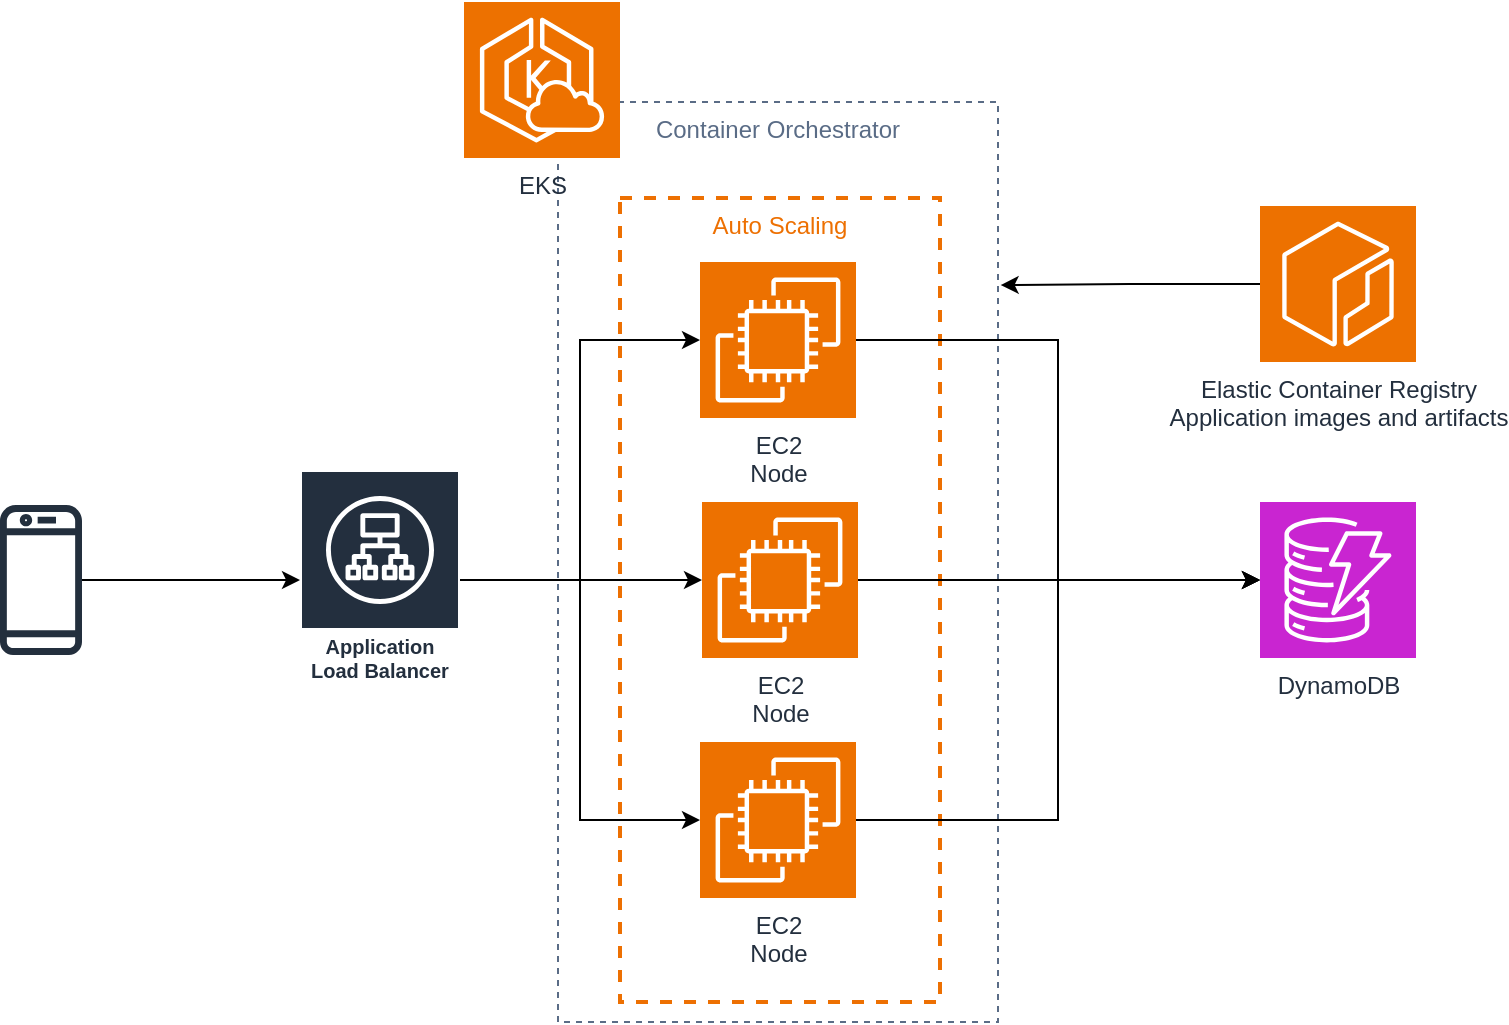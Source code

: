 <mxfile version="26.1.1">
  <diagram name="Page-1" id="JjQNCNXfl5J74NS72Vv5">
    <mxGraphModel dx="1851" dy="799" grid="1" gridSize="10" guides="1" tooltips="1" connect="1" arrows="1" fold="1" page="0" pageScale="1" pageWidth="827" pageHeight="1169" math="0" shadow="0">
      <root>
        <mxCell id="0" />
        <mxCell id="1" parent="0" />
        <mxCell id="SkrRORBg7asQmursPFzo-1" value="Elastic Container Registry&lt;div&gt;Application images and artifacts&lt;/div&gt;" style="sketch=0;points=[[0,0,0],[0.25,0,0],[0.5,0,0],[0.75,0,0],[1,0,0],[0,1,0],[0.25,1,0],[0.5,1,0],[0.75,1,0],[1,1,0],[0,0.25,0],[0,0.5,0],[0,0.75,0],[1,0.25,0],[1,0.5,0],[1,0.75,0]];outlineConnect=0;fontColor=#232F3E;fillColor=#ED7100;strokeColor=#ffffff;dashed=0;verticalLabelPosition=bottom;verticalAlign=top;align=center;html=1;fontSize=12;fontStyle=0;aspect=fixed;shape=mxgraph.aws4.resourceIcon;resIcon=mxgraph.aws4.ecr;" vertex="1" parent="1">
          <mxGeometry x="80" y="132" width="78" height="78" as="geometry" />
        </mxCell>
        <mxCell id="SkrRORBg7asQmursPFzo-2" value="&lt;font style=&quot;color: light-dark(rgb(237, 112, 2), rgb(237, 237, 237));&quot;&gt;Auto Scaling&lt;/font&gt;" style="fillColor=none;strokeColor=light-dark(#ed7002, #8494aa);dashed=1;verticalAlign=top;fontStyle=0;fontColor=#5A6C86;whiteSpace=wrap;html=1;strokeWidth=2;" vertex="1" parent="1">
          <mxGeometry x="-240" y="128" width="160" height="402" as="geometry" />
        </mxCell>
        <mxCell id="SkrRORBg7asQmursPFzo-3" value="Container Orchestrator" style="fillColor=none;strokeColor=#5A6C86;dashed=1;verticalAlign=top;fontStyle=0;fontColor=#5A6C86;whiteSpace=wrap;html=1;" vertex="1" parent="1">
          <mxGeometry x="-271" y="80" width="220" height="460" as="geometry" />
        </mxCell>
        <mxCell id="SkrRORBg7asQmursPFzo-4" value="EC2&lt;div&gt;Node&lt;/div&gt;" style="sketch=0;points=[[0,0,0],[0.25,0,0],[0.5,0,0],[0.75,0,0],[1,0,0],[0,1,0],[0.25,1,0],[0.5,1,0],[0.75,1,0],[1,1,0],[0,0.25,0],[0,0.5,0],[0,0.75,0],[1,0.25,0],[1,0.5,0],[1,0.75,0]];outlineConnect=0;fontColor=#232F3E;fillColor=#ED7100;strokeColor=#ffffff;dashed=0;verticalLabelPosition=bottom;verticalAlign=top;align=center;html=1;fontSize=12;fontStyle=0;aspect=fixed;shape=mxgraph.aws4.resourceIcon;resIcon=mxgraph.aws4.ec2;" vertex="1" parent="1">
          <mxGeometry x="-200" y="160" width="78" height="78" as="geometry" />
        </mxCell>
        <mxCell id="SkrRORBg7asQmursPFzo-5" value="EC2&lt;div&gt;Node&lt;/div&gt;" style="sketch=0;points=[[0,0,0],[0.25,0,0],[0.5,0,0],[0.75,0,0],[1,0,0],[0,1,0],[0.25,1,0],[0.5,1,0],[0.75,1,0],[1,1,0],[0,0.25,0],[0,0.5,0],[0,0.75,0],[1,0.25,0],[1,0.5,0],[1,0.75,0]];outlineConnect=0;fontColor=#232F3E;fillColor=#ED7100;strokeColor=#ffffff;dashed=0;verticalLabelPosition=bottom;verticalAlign=top;align=center;html=1;fontSize=12;fontStyle=0;aspect=fixed;shape=mxgraph.aws4.resourceIcon;resIcon=mxgraph.aws4.ec2;" vertex="1" parent="1">
          <mxGeometry x="-199" y="280" width="78" height="78" as="geometry" />
        </mxCell>
        <mxCell id="SkrRORBg7asQmursPFzo-6" value="EC2&lt;div&gt;Node&lt;/div&gt;" style="sketch=0;points=[[0,0,0],[0.25,0,0],[0.5,0,0],[0.75,0,0],[1,0,0],[0,1,0],[0.25,1,0],[0.5,1,0],[0.75,1,0],[1,1,0],[0,0.25,0],[0,0.5,0],[0,0.75,0],[1,0.25,0],[1,0.5,0],[1,0.75,0]];outlineConnect=0;fontColor=#232F3E;fillColor=#ED7100;strokeColor=#ffffff;dashed=0;verticalLabelPosition=bottom;verticalAlign=top;align=center;html=1;fontSize=12;fontStyle=0;aspect=fixed;shape=mxgraph.aws4.resourceIcon;resIcon=mxgraph.aws4.ec2;" vertex="1" parent="1">
          <mxGeometry x="-200" y="400" width="78" height="78" as="geometry" />
        </mxCell>
        <mxCell id="SkrRORBg7asQmursPFzo-7" style="edgeStyle=orthogonalEdgeStyle;rounded=0;orthogonalLoop=1;jettySize=auto;html=1;entryX=1.006;entryY=0.199;entryDx=0;entryDy=0;entryPerimeter=0;" edge="1" parent="1" source="SkrRORBg7asQmursPFzo-1" target="SkrRORBg7asQmursPFzo-3">
          <mxGeometry relative="1" as="geometry">
            <mxPoint x="-49" y="200" as="targetPoint" />
          </mxGeometry>
        </mxCell>
        <mxCell id="SkrRORBg7asQmursPFzo-8" value="Application Load Balancer" style="sketch=0;outlineConnect=0;fontColor=#232F3E;gradientColor=none;strokeColor=#ffffff;fillColor=#232F3E;dashed=0;verticalLabelPosition=middle;verticalAlign=bottom;align=center;html=1;whiteSpace=wrap;fontSize=10;fontStyle=1;spacing=3;shape=mxgraph.aws4.productIcon;prIcon=mxgraph.aws4.application_load_balancer;" vertex="1" parent="1">
          <mxGeometry x="-400" y="264" width="80" height="110" as="geometry" />
        </mxCell>
        <mxCell id="SkrRORBg7asQmursPFzo-10" style="edgeStyle=orthogonalEdgeStyle;rounded=0;orthogonalLoop=1;jettySize=auto;html=1;" edge="1" parent="1" source="SkrRORBg7asQmursPFzo-9" target="SkrRORBg7asQmursPFzo-8">
          <mxGeometry relative="1" as="geometry" />
        </mxCell>
        <mxCell id="SkrRORBg7asQmursPFzo-9" value="" style="sketch=0;outlineConnect=0;fontColor=#232F3E;gradientColor=none;fillColor=#232F3D;strokeColor=none;dashed=0;verticalLabelPosition=bottom;verticalAlign=top;align=center;html=1;fontSize=12;fontStyle=0;aspect=fixed;pointerEvents=1;shape=mxgraph.aws4.mobile_client;" vertex="1" parent="1">
          <mxGeometry x="-550" y="280" width="41" height="78" as="geometry" />
        </mxCell>
        <mxCell id="SkrRORBg7asQmursPFzo-11" style="edgeStyle=orthogonalEdgeStyle;rounded=0;orthogonalLoop=1;jettySize=auto;html=1;entryX=0;entryY=0.5;entryDx=0;entryDy=0;entryPerimeter=0;" edge="1" parent="1" source="SkrRORBg7asQmursPFzo-8" target="SkrRORBg7asQmursPFzo-4">
          <mxGeometry relative="1" as="geometry" />
        </mxCell>
        <mxCell id="SkrRORBg7asQmursPFzo-12" style="edgeStyle=orthogonalEdgeStyle;rounded=0;orthogonalLoop=1;jettySize=auto;html=1;entryX=0;entryY=0.5;entryDx=0;entryDy=0;entryPerimeter=0;" edge="1" parent="1" source="SkrRORBg7asQmursPFzo-8" target="SkrRORBg7asQmursPFzo-6">
          <mxGeometry relative="1" as="geometry" />
        </mxCell>
        <mxCell id="SkrRORBg7asQmursPFzo-13" style="edgeStyle=orthogonalEdgeStyle;rounded=0;orthogonalLoop=1;jettySize=auto;html=1;entryX=0;entryY=0.5;entryDx=0;entryDy=0;entryPerimeter=0;" edge="1" parent="1" source="SkrRORBg7asQmursPFzo-8" target="SkrRORBg7asQmursPFzo-5">
          <mxGeometry relative="1" as="geometry" />
        </mxCell>
        <mxCell id="SkrRORBg7asQmursPFzo-14" value="DynamoDB" style="sketch=0;points=[[0,0,0],[0.25,0,0],[0.5,0,0],[0.75,0,0],[1,0,0],[0,1,0],[0.25,1,0],[0.5,1,0],[0.75,1,0],[1,1,0],[0,0.25,0],[0,0.5,0],[0,0.75,0],[1,0.25,0],[1,0.5,0],[1,0.75,0]];outlineConnect=0;fontColor=#232F3E;fillColor=#C925D1;strokeColor=#ffffff;dashed=0;verticalLabelPosition=bottom;verticalAlign=top;align=center;html=1;fontSize=12;fontStyle=0;aspect=fixed;shape=mxgraph.aws4.resourceIcon;resIcon=mxgraph.aws4.dynamodb;" vertex="1" parent="1">
          <mxGeometry x="80" y="280" width="78" height="78" as="geometry" />
        </mxCell>
        <mxCell id="SkrRORBg7asQmursPFzo-15" style="edgeStyle=orthogonalEdgeStyle;rounded=0;orthogonalLoop=1;jettySize=auto;html=1;entryX=0;entryY=0.5;entryDx=0;entryDy=0;entryPerimeter=0;" edge="1" parent="1" source="SkrRORBg7asQmursPFzo-4" target="SkrRORBg7asQmursPFzo-14">
          <mxGeometry relative="1" as="geometry" />
        </mxCell>
        <mxCell id="SkrRORBg7asQmursPFzo-16" style="edgeStyle=orthogonalEdgeStyle;rounded=0;orthogonalLoop=1;jettySize=auto;html=1;entryX=0;entryY=0.5;entryDx=0;entryDy=0;entryPerimeter=0;" edge="1" parent="1" source="SkrRORBg7asQmursPFzo-5" target="SkrRORBg7asQmursPFzo-14">
          <mxGeometry relative="1" as="geometry" />
        </mxCell>
        <mxCell id="SkrRORBg7asQmursPFzo-17" style="edgeStyle=orthogonalEdgeStyle;rounded=0;orthogonalLoop=1;jettySize=auto;html=1;entryX=0;entryY=0.5;entryDx=0;entryDy=0;entryPerimeter=0;" edge="1" parent="1" source="SkrRORBg7asQmursPFzo-6" target="SkrRORBg7asQmursPFzo-14">
          <mxGeometry relative="1" as="geometry" />
        </mxCell>
        <mxCell id="SkrRORBg7asQmursPFzo-19" value="EKS" style="sketch=0;points=[[0,0,0],[0.25,0,0],[0.5,0,0],[0.75,0,0],[1,0,0],[0,1,0],[0.25,1,0],[0.5,1,0],[0.75,1,0],[1,1,0],[0,0.25,0],[0,0.5,0],[0,0.75,0],[1,0.25,0],[1,0.5,0],[1,0.75,0]];outlineConnect=0;fontColor=#232F3E;fillColor=#ED7100;strokeColor=#ffffff;dashed=0;verticalLabelPosition=bottom;verticalAlign=top;align=center;html=1;fontSize=12;fontStyle=0;aspect=fixed;shape=mxgraph.aws4.resourceIcon;resIcon=mxgraph.aws4.eks_cloud;" vertex="1" parent="1">
          <mxGeometry x="-318" y="30" width="78" height="78" as="geometry" />
        </mxCell>
      </root>
    </mxGraphModel>
  </diagram>
</mxfile>
